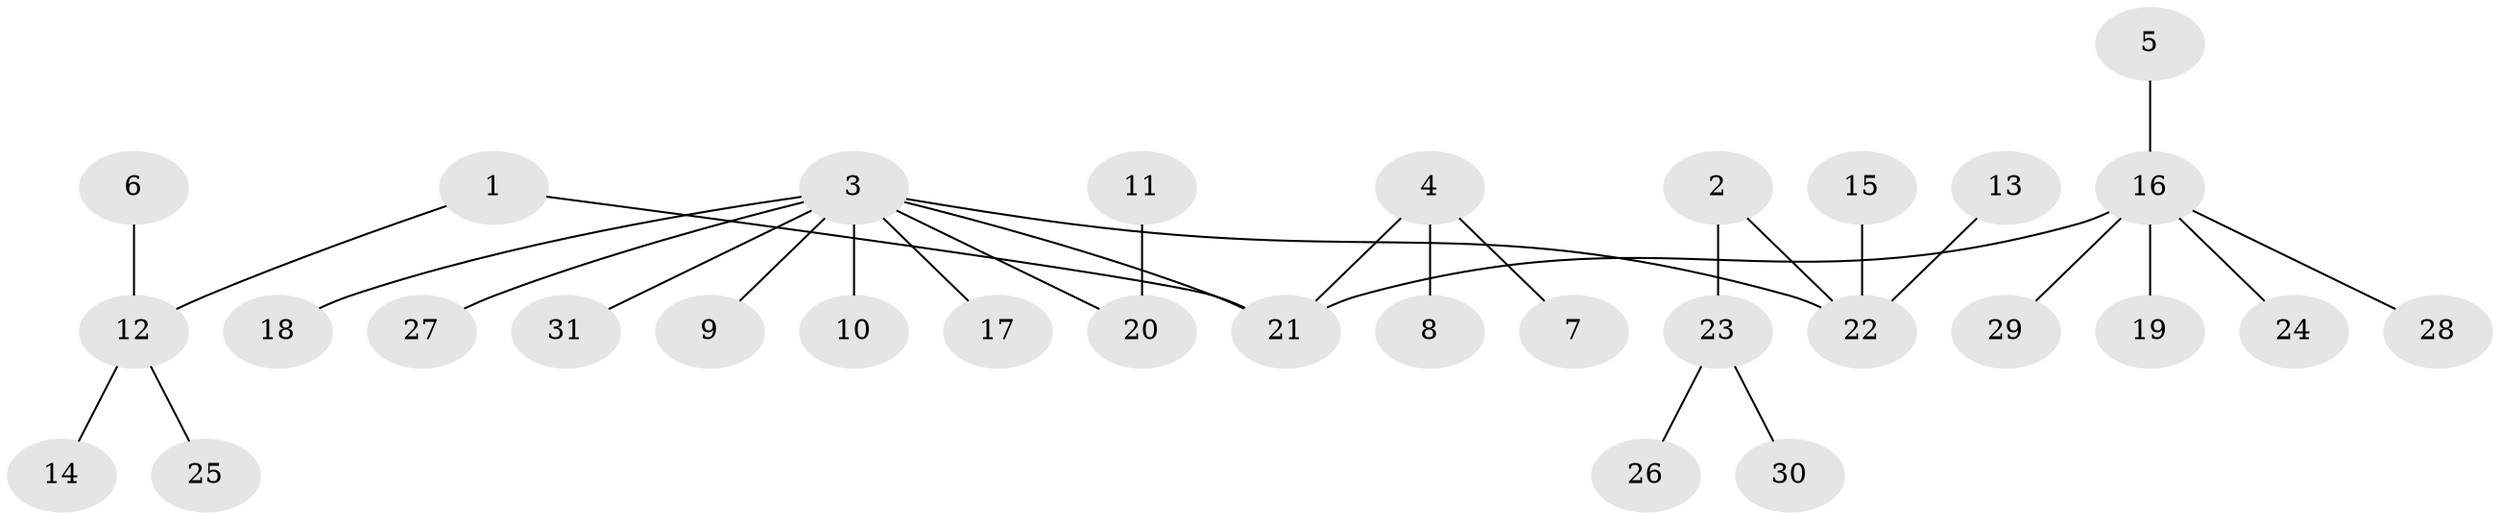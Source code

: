 // original degree distribution, {6: 0.016129032258064516, 3: 0.11290322580645161, 5: 0.04838709677419355, 4: 0.04838709677419355, 2: 0.3225806451612903, 1: 0.45161290322580644}
// Generated by graph-tools (version 1.1) at 2025/26/03/09/25 03:26:23]
// undirected, 31 vertices, 30 edges
graph export_dot {
graph [start="1"]
  node [color=gray90,style=filled];
  1;
  2;
  3;
  4;
  5;
  6;
  7;
  8;
  9;
  10;
  11;
  12;
  13;
  14;
  15;
  16;
  17;
  18;
  19;
  20;
  21;
  22;
  23;
  24;
  25;
  26;
  27;
  28;
  29;
  30;
  31;
  1 -- 12 [weight=1.0];
  1 -- 21 [weight=1.0];
  2 -- 22 [weight=1.0];
  2 -- 23 [weight=1.0];
  3 -- 9 [weight=1.0];
  3 -- 10 [weight=1.0];
  3 -- 17 [weight=1.0];
  3 -- 18 [weight=1.0];
  3 -- 20 [weight=1.0];
  3 -- 21 [weight=1.0];
  3 -- 22 [weight=1.0];
  3 -- 27 [weight=1.0];
  3 -- 31 [weight=1.0];
  4 -- 7 [weight=1.0];
  4 -- 8 [weight=1.0];
  4 -- 21 [weight=1.0];
  5 -- 16 [weight=1.0];
  6 -- 12 [weight=1.0];
  11 -- 20 [weight=1.0];
  12 -- 14 [weight=1.0];
  12 -- 25 [weight=1.0];
  13 -- 22 [weight=1.0];
  15 -- 22 [weight=1.0];
  16 -- 19 [weight=1.0];
  16 -- 21 [weight=1.0];
  16 -- 24 [weight=1.0];
  16 -- 28 [weight=1.0];
  16 -- 29 [weight=1.0];
  23 -- 26 [weight=1.0];
  23 -- 30 [weight=1.0];
}

